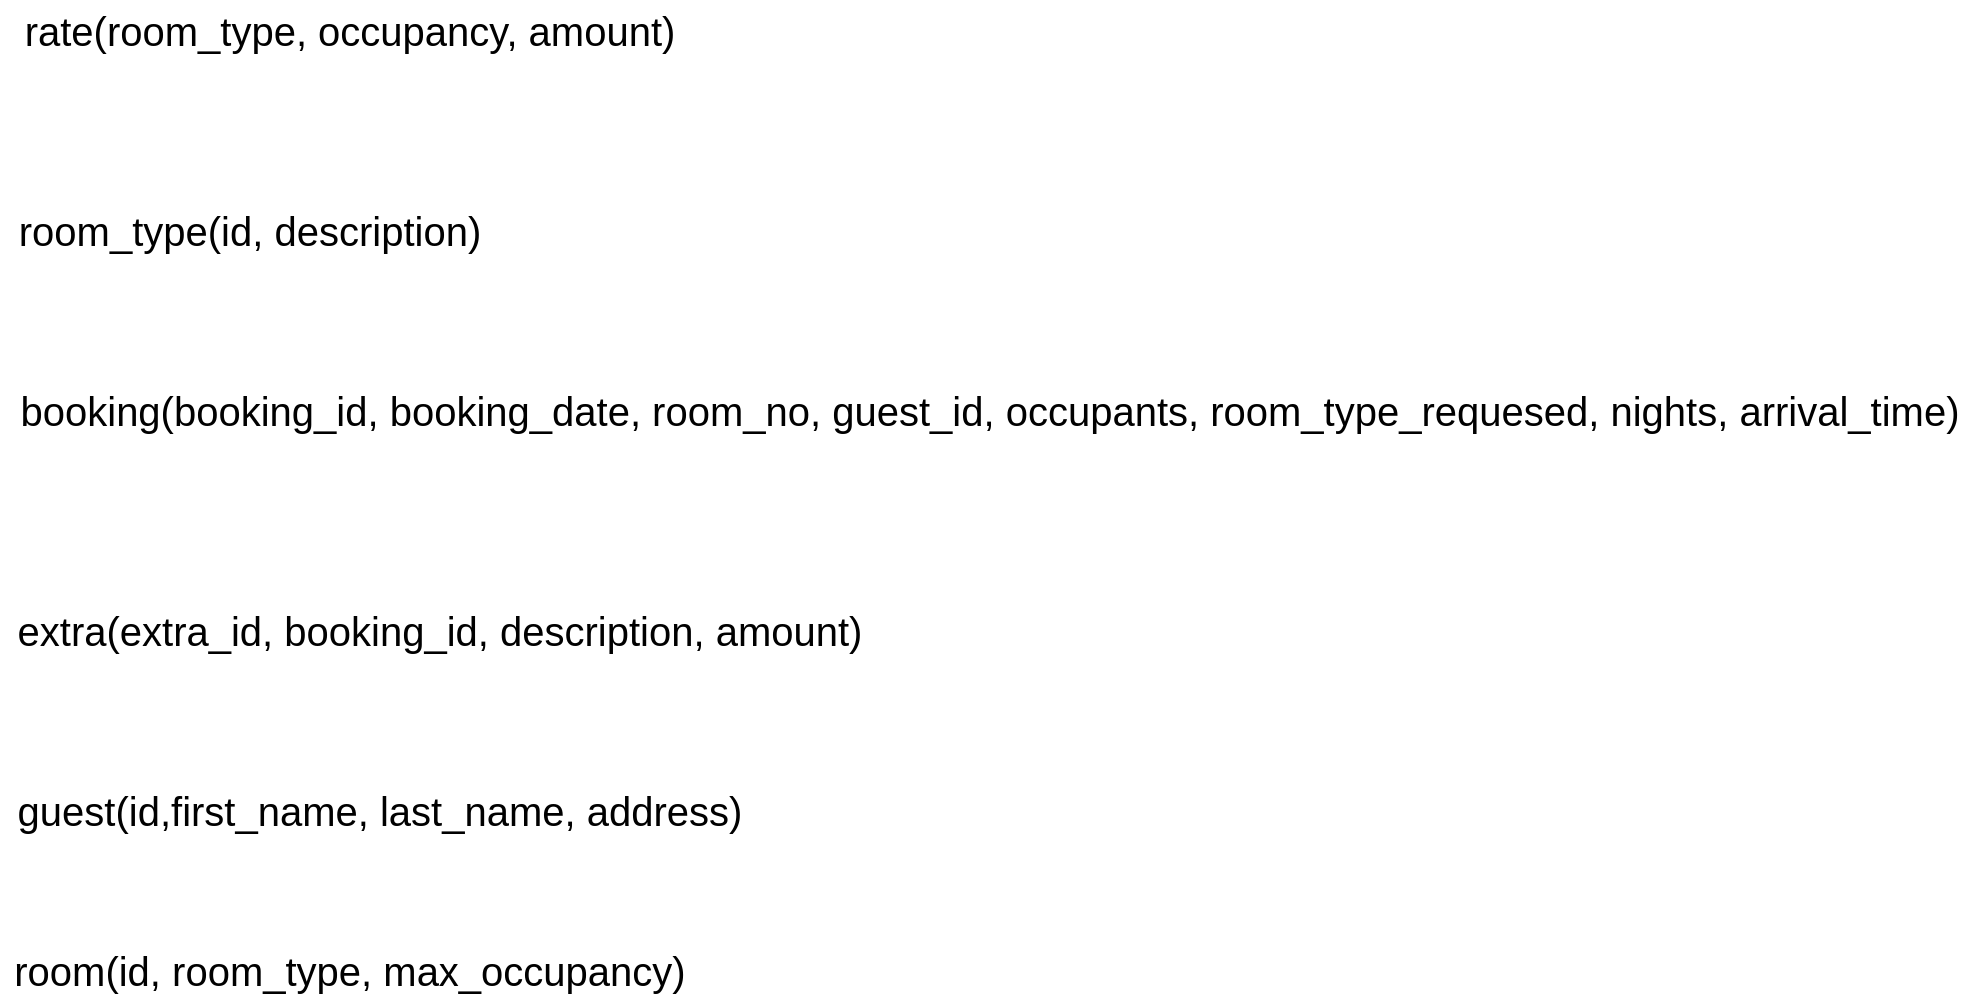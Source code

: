 <mxfile version="23.1.6" type="github">
  <diagram name="Página-1" id="WDznmtDyIMhgdQ0o0XYi">
    <mxGraphModel dx="1434" dy="790" grid="1" gridSize="10" guides="1" tooltips="1" connect="1" arrows="1" fold="1" page="1" pageScale="1" pageWidth="827" pageHeight="1169" math="0" shadow="0">
      <root>
        <mxCell id="0" />
        <mxCell id="1" parent="0" />
        <mxCell id="c4z458BnOylWiohKNyHq-1" value="&lt;font style=&quot;font-size: 20px;&quot;&gt;rate(room_type, occupancy, amount)&lt;/font&gt;" style="text;html=1;align=center;verticalAlign=middle;whiteSpace=wrap;rounded=0;" vertex="1" parent="1">
          <mxGeometry x="80" y="100" width="350" height="30" as="geometry" />
        </mxCell>
        <mxCell id="c4z458BnOylWiohKNyHq-2" value="&lt;font style=&quot;font-size: 20px;&quot;&gt;room(id, room_type, max_occupancy)&lt;/font&gt;" style="text;html=1;align=center;verticalAlign=middle;whiteSpace=wrap;rounded=0;" vertex="1" parent="1">
          <mxGeometry x="80" y="570" width="350" height="30" as="geometry" />
        </mxCell>
        <mxCell id="c4z458BnOylWiohKNyHq-3" value="&lt;font style=&quot;font-size: 20px;&quot;&gt;room_type(id, description)&lt;/font&gt;" style="text;html=1;align=center;verticalAlign=middle;whiteSpace=wrap;rounded=0;" vertex="1" parent="1">
          <mxGeometry x="80" y="200" width="250" height="30" as="geometry" />
        </mxCell>
        <mxCell id="c4z458BnOylWiohKNyHq-5" value="&lt;font style=&quot;font-size: 20px;&quot;&gt;extra(extra_id, booking_id, description, amount)&lt;/font&gt;" style="text;html=1;align=center;verticalAlign=middle;whiteSpace=wrap;rounded=0;" vertex="1" parent="1">
          <mxGeometry x="80" y="400" width="440" height="30" as="geometry" />
        </mxCell>
        <mxCell id="c4z458BnOylWiohKNyHq-6" value="&lt;font style=&quot;font-size: 20px;&quot;&gt;booking(booking_id, booking_date, room_no, guest_id, occupants, room_type_requesed, nights, arrival_time)&lt;/font&gt;" style="text;html=1;align=center;verticalAlign=middle;whiteSpace=wrap;rounded=0;" vertex="1" parent="1">
          <mxGeometry x="80" y="290" width="990" height="30" as="geometry" />
        </mxCell>
        <mxCell id="c4z458BnOylWiohKNyHq-7" value="&lt;font style=&quot;font-size: 20px;&quot;&gt;guest(id,first_name, last_name, address)&lt;/font&gt;" style="text;html=1;align=center;verticalAlign=middle;whiteSpace=wrap;rounded=0;" vertex="1" parent="1">
          <mxGeometry x="80" y="490" width="380" height="30" as="geometry" />
        </mxCell>
      </root>
    </mxGraphModel>
  </diagram>
</mxfile>
